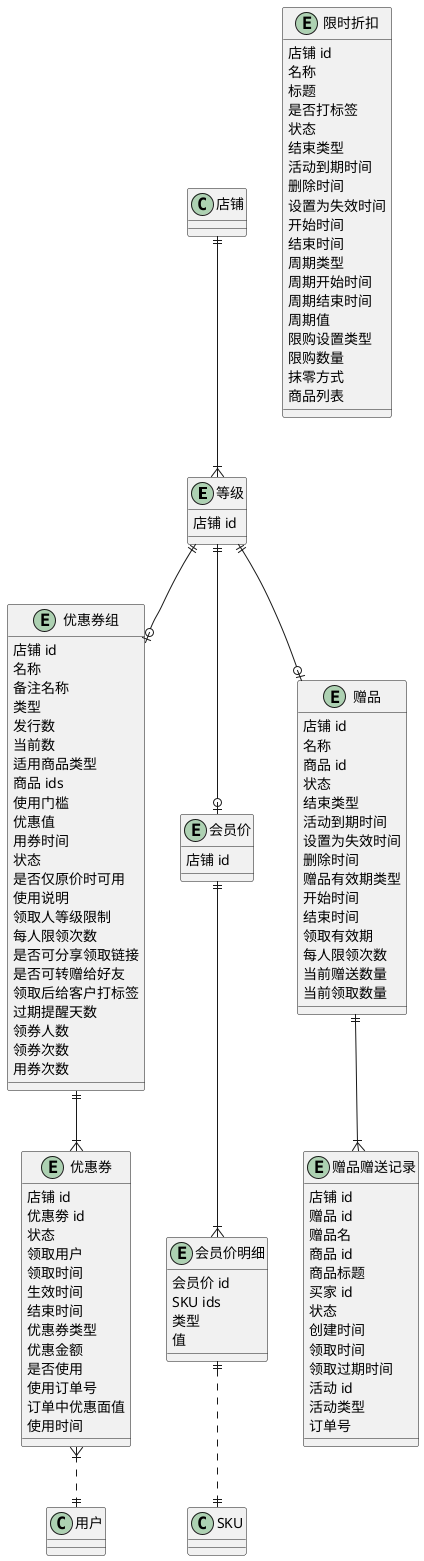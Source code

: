 @startuml 营销UML

entity 等级 {
    店铺 id
}
entity 优惠券组 {
    店铺 id
    ' 不为空
    名称
    备注名称
    ' 满减券/折扣券/随机金额券/兑换商品券，不为空
    类型
    ' 总库存，不为空
    发行数
    ' 剩余库存，不为空
    当前数
    ' 全部可用/指定可用/指定不可用，不为空
    适用商品类型
    ' 不为空
    商品 ids
    ' 不为空
    ' {
    '   类型：无门槛/订单价/订单数
    '   value1：
    ' }
    使用门槛
    ' 不同类型优惠值不同，不为空
    ' {
    '   类型：打折/满减/随机 a~b
    '   value1：
    '   value2：
    ' }
    优惠值
    ' 不为空
    ' {
    '   类型：固定时间/领券 a 天后生效有效期 b 天
    '   value1：
    '   value2：
    '   ......
    ' }
    用券时间
    ' 未开始/进行中（有效）/已结束（过期）/已删除，不为空
    状态
    是否仅原价时可用
    ' 自动生成，可修改
    使用说明
    ' 不为空
    ' -1：不限制所有人可领
    ' >-1：等级 id，逗号分隔
    领取人等级限制
    ' 不为空
    ' -1：不限次数
    ' >-1：n 次
    每人限领次数
    是否可分享领取链接
    是否可转赠给好友
    ' 标签 ids
    领取后给客户打标签
    ' -1：不提醒
    ' >-1：天数
    过期提醒天数
    领券人数
    领券次数
    用券次数
}
entity 优惠券 {
    店铺 id
    优惠劵 id
    ' 1-生效中
    ' 3-已过期
    ' 4-已删除
    ' 5-已使用
    状态
    领取用户
    领取时间
    ' 根据优惠券组的用券时间生成
    生效时间
    结束时间
    ' 根据优惠券组的优惠值生成
    优惠券类型
    优惠金额
    是否使用
    使用订单号
    订单中优惠面值
    使用时间
}
entity 会员价 {
    店铺 id
}
entity 会员价明细 {
    会员价 id
    SKU ids
    ' 指定价/打折/减价
    类型
    值
}
entity 赠品 {
    店铺 id
    名称
    商品 id
    ' 1-未开始
    ' 2-进行中
    ' 3-已结束
    ' 4-已删除
    状态
    ' 1-活动到期
    ' 2-手动删除
    ' 3-手动失效
    结束类型
    活动到期时间
    设置为失效时间
    删除时间
    ' 长期/区间
    赠品有效期类型
    开始时间
    结束时间
    领取有效期
    ' -1：不限次数
    每人限领次数
    ' 已发放
    当前赠送数量
    ' 已兑换
    当前领取数量
}
entity 赠品赠送记录 {
    店铺 id
    赠品 id
    赠品名
    商品 id
    商品标题
    买家 id
    ' 1-待领取
    ' 2-已领取
    ' 3-已过期
    状态
    ' 赠送时间（发放时间）
    创建时间
    领取时间
    领取过期时间
    活动 id
    ' 1-满减/送活动
    ' 2-刮刮卡活动
    ' ......
    活动类型
    订单号
}
entity 限时折扣 {
    店铺 id
    名称
    标题
    是否打标签
    ' 1-未开始
    ' 2-进行中
    ' 3-已结束
    ' 4-已删除
    状态
    ' 1-活动到期
    ' 2-手动删除
    ' 3-手动失效
    结束类型
    活动到期时间
    删除时间
    设置为失效时间
    开始时间
    结束时间
    周期类型
    周期开始时间
    周期结束时间
    ' 每月几号/每周
    周期值
    ' 0-不限购
    ' 1-每人每种商品限购件数
    ' 2-每种商品前件数享受折扣
    限购设置类型
    限购数量
    ' 1-不抹零
    ' 2-抹去角和分
    ' 3-抹去分
    抹零方式
    ' {
    '   商品 id：,
    '   打折方式：打折/减价/促销价,
    '   值
    ' }
    商品列表
}

店铺 ||--|{ 等级
等级 ||--o| 赠品
等级 ||--o| 优惠券组
等级 ||--o| 会员价

赠品 ||--|{ 赠品赠送记录

优惠券组 ||--|{ 优惠券
优惠券 }|..|| 用户

会员价 ||--|{ 会员价明细
会员价明细 ||..|| SKU

' 权益

@enduml